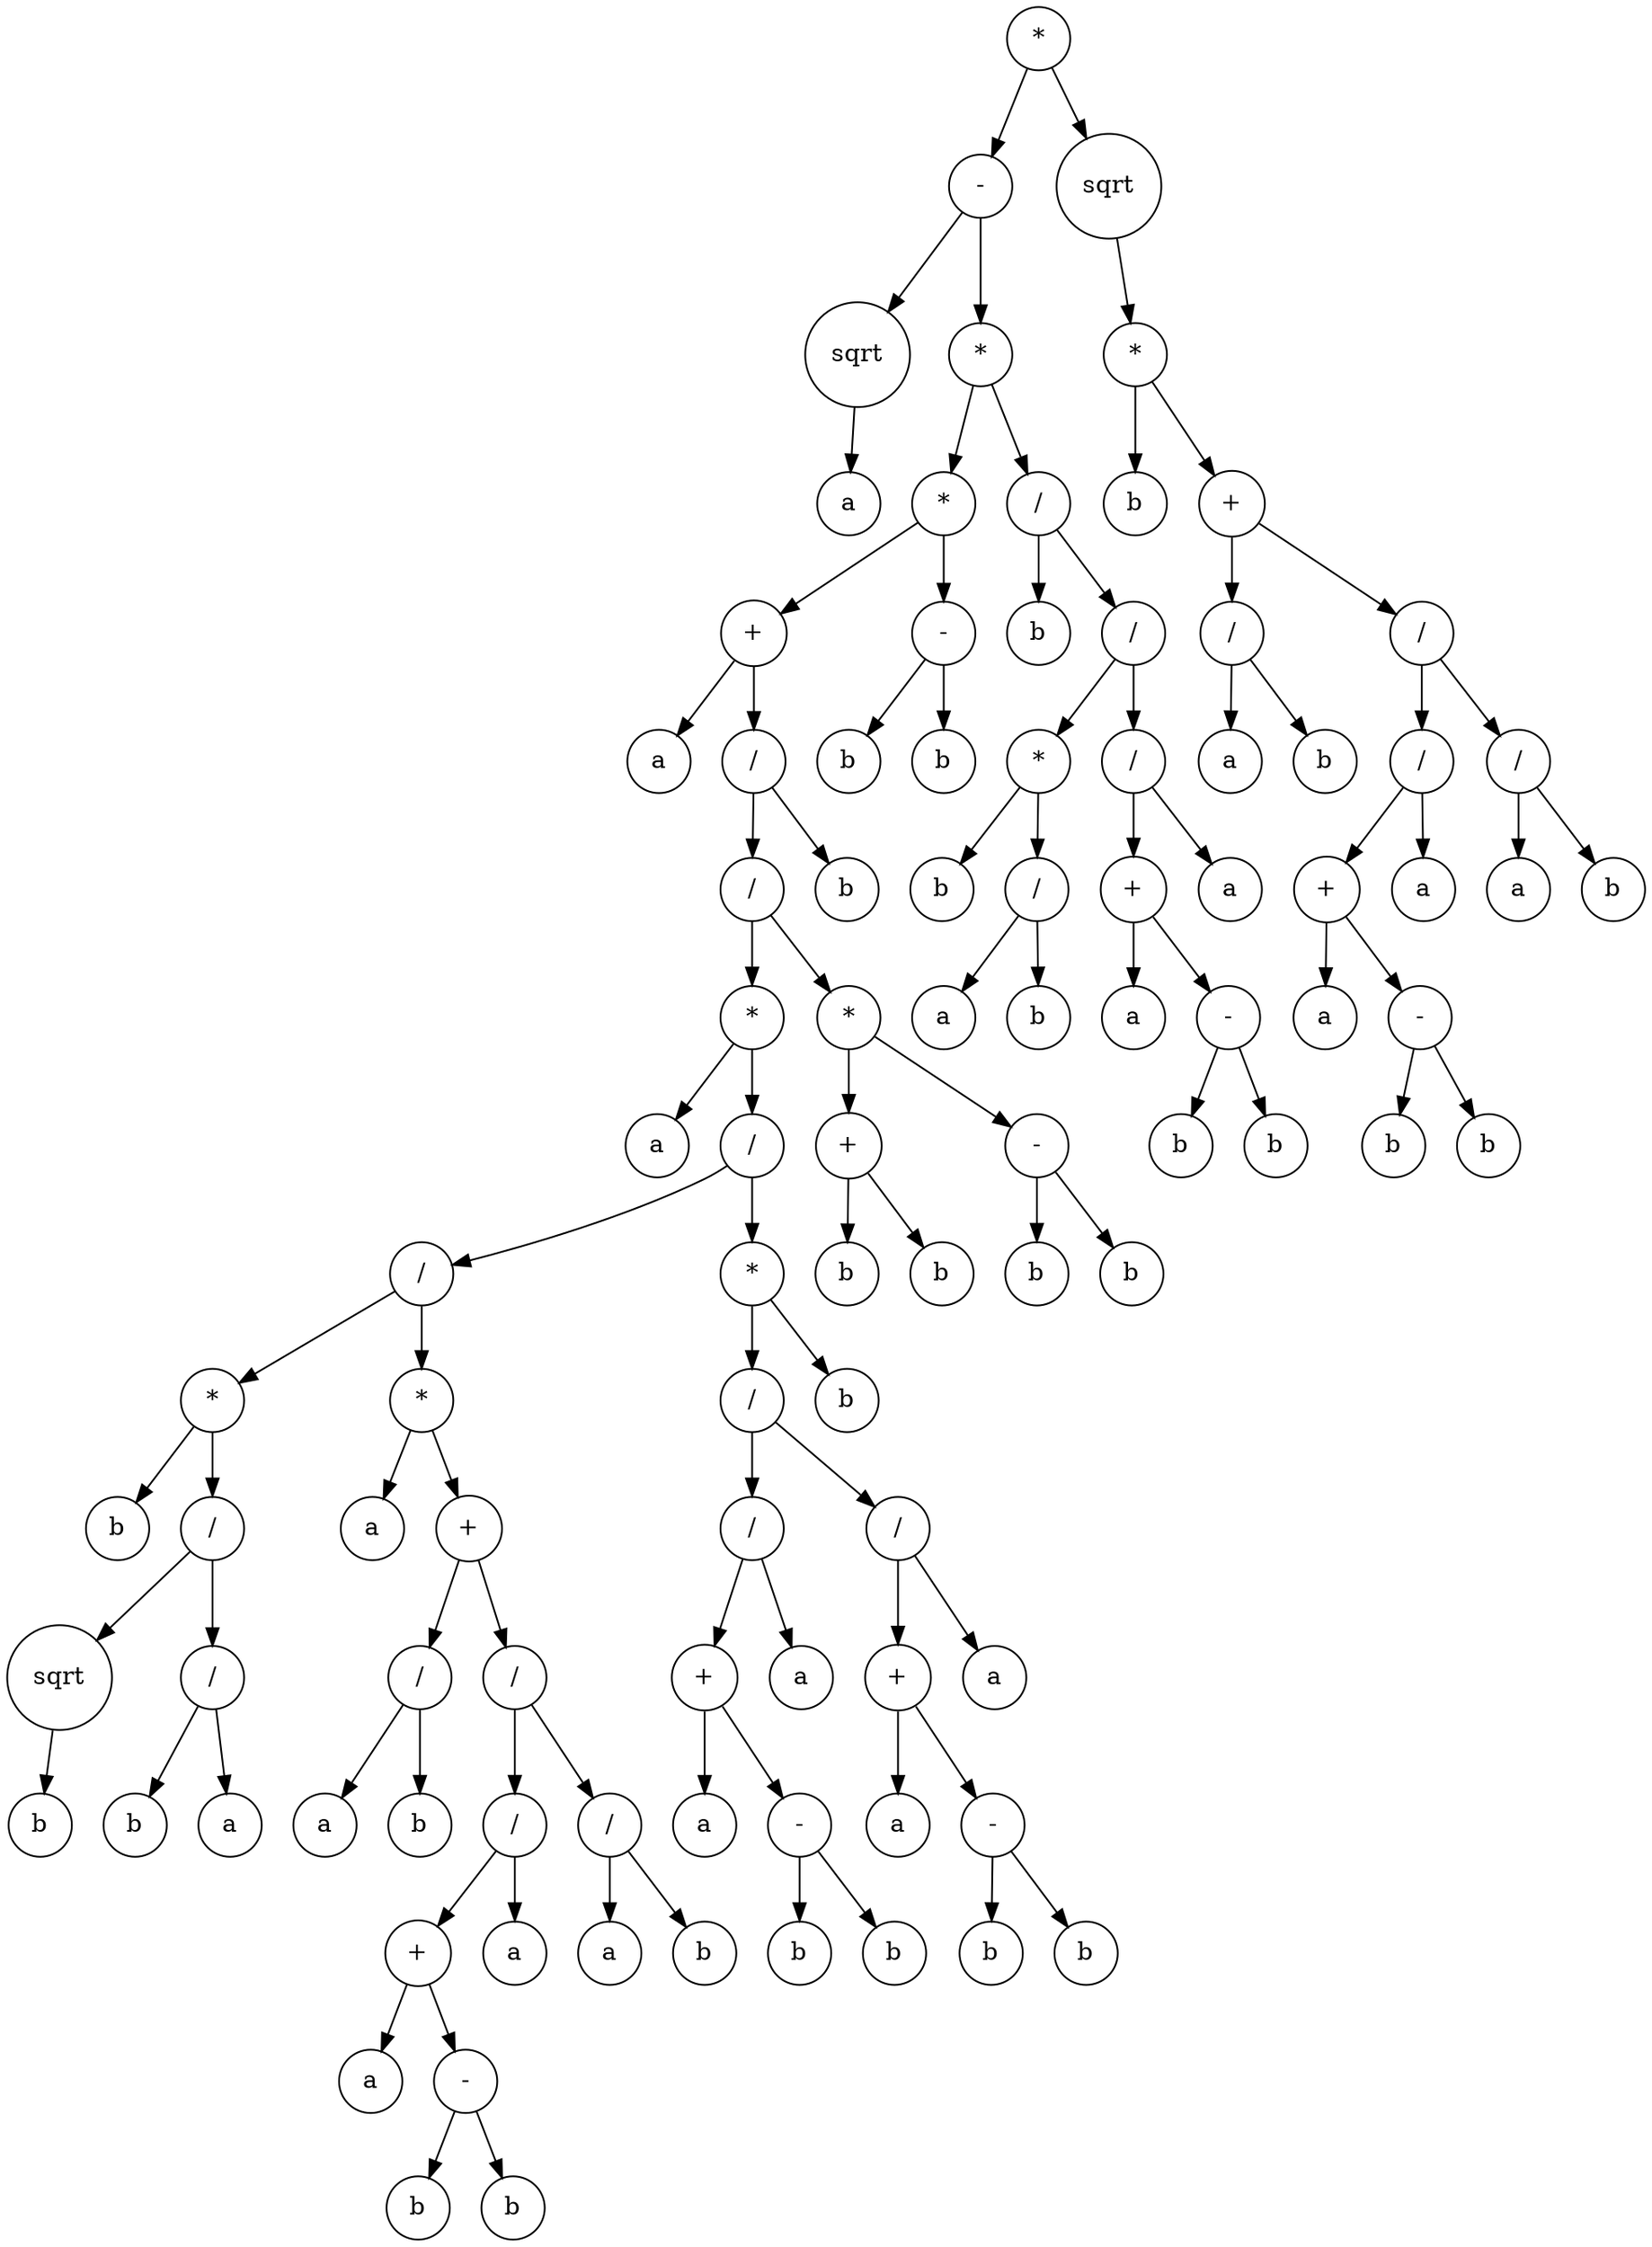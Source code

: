 digraph g {
graph [ordering=out];
node [shape=circle];
n[label = "*"];
n0[label = "-"];
n00[label = "sqrt"];
n000[label = "a"];
n00 -> n000;
n0 -> n00;
n01[label = "*"];
n010[label = "*"];
n0100[label = "+"];
n01000[label = "a"];
n0100 -> n01000;
n01001[label = "/"];
n010010[label = "/"];
n0100100[label = "*"];
n01001000[label = "a"];
n0100100 -> n01001000;
n01001001[label = "/"];
n010010010[label = "/"];
n0100100100[label = "*"];
n01001001000[label = "b"];
n0100100100 -> n01001001000;
n01001001001[label = "/"];
n010010010010[label = "sqrt"];
n0100100100100[label = "b"];
n010010010010 -> n0100100100100;
n01001001001 -> n010010010010;
n010010010011[label = "/"];
n0100100100110[label = "b"];
n010010010011 -> n0100100100110;
n0100100100111[label = "a"];
n010010010011 -> n0100100100111;
n01001001001 -> n010010010011;
n0100100100 -> n01001001001;
n010010010 -> n0100100100;
n0100100101[label = "*"];
n01001001010[label = "a"];
n0100100101 -> n01001001010;
n01001001011[label = "+"];
n010010010110[label = "/"];
n0100100101100[label = "a"];
n010010010110 -> n0100100101100;
n0100100101101[label = "b"];
n010010010110 -> n0100100101101;
n01001001011 -> n010010010110;
n010010010111[label = "/"];
n0100100101110[label = "/"];
n01001001011100[label = "+"];
n010010010111000[label = "a"];
n01001001011100 -> n010010010111000;
n010010010111001[label = "-"];
n0100100101110010[label = "b"];
n010010010111001 -> n0100100101110010;
n0100100101110011[label = "b"];
n010010010111001 -> n0100100101110011;
n01001001011100 -> n010010010111001;
n0100100101110 -> n01001001011100;
n01001001011101[label = "a"];
n0100100101110 -> n01001001011101;
n010010010111 -> n0100100101110;
n0100100101111[label = "/"];
n01001001011110[label = "a"];
n0100100101111 -> n01001001011110;
n01001001011111[label = "b"];
n0100100101111 -> n01001001011111;
n010010010111 -> n0100100101111;
n01001001011 -> n010010010111;
n0100100101 -> n01001001011;
n010010010 -> n0100100101;
n01001001 -> n010010010;
n010010011[label = "*"];
n0100100110[label = "/"];
n01001001100[label = "/"];
n010010011000[label = "+"];
n0100100110000[label = "a"];
n010010011000 -> n0100100110000;
n0100100110001[label = "-"];
n01001001100010[label = "b"];
n0100100110001 -> n01001001100010;
n01001001100011[label = "b"];
n0100100110001 -> n01001001100011;
n010010011000 -> n0100100110001;
n01001001100 -> n010010011000;
n010010011001[label = "a"];
n01001001100 -> n010010011001;
n0100100110 -> n01001001100;
n01001001101[label = "/"];
n010010011010[label = "+"];
n0100100110100[label = "a"];
n010010011010 -> n0100100110100;
n0100100110101[label = "-"];
n01001001101010[label = "b"];
n0100100110101 -> n01001001101010;
n01001001101011[label = "b"];
n0100100110101 -> n01001001101011;
n010010011010 -> n0100100110101;
n01001001101 -> n010010011010;
n010010011011[label = "a"];
n01001001101 -> n010010011011;
n0100100110 -> n01001001101;
n010010011 -> n0100100110;
n0100100111[label = "b"];
n010010011 -> n0100100111;
n01001001 -> n010010011;
n0100100 -> n01001001;
n010010 -> n0100100;
n0100101[label = "*"];
n01001010[label = "+"];
n010010100[label = "b"];
n01001010 -> n010010100;
n010010101[label = "b"];
n01001010 -> n010010101;
n0100101 -> n01001010;
n01001011[label = "-"];
n010010110[label = "b"];
n01001011 -> n010010110;
n010010111[label = "b"];
n01001011 -> n010010111;
n0100101 -> n01001011;
n010010 -> n0100101;
n01001 -> n010010;
n010011[label = "b"];
n01001 -> n010011;
n0100 -> n01001;
n010 -> n0100;
n0101[label = "-"];
n01010[label = "b"];
n0101 -> n01010;
n01011[label = "b"];
n0101 -> n01011;
n010 -> n0101;
n01 -> n010;
n011[label = "/"];
n0110[label = "b"];
n011 -> n0110;
n0111[label = "/"];
n01110[label = "*"];
n011100[label = "b"];
n01110 -> n011100;
n011101[label = "/"];
n0111010[label = "a"];
n011101 -> n0111010;
n0111011[label = "b"];
n011101 -> n0111011;
n01110 -> n011101;
n0111 -> n01110;
n01111[label = "/"];
n011110[label = "+"];
n0111100[label = "a"];
n011110 -> n0111100;
n0111101[label = "-"];
n01111010[label = "b"];
n0111101 -> n01111010;
n01111011[label = "b"];
n0111101 -> n01111011;
n011110 -> n0111101;
n01111 -> n011110;
n011111[label = "a"];
n01111 -> n011111;
n0111 -> n01111;
n011 -> n0111;
n01 -> n011;
n0 -> n01;
n -> n0;
n1[label = "sqrt"];
n10[label = "*"];
n100[label = "b"];
n10 -> n100;
n101[label = "+"];
n1010[label = "/"];
n10100[label = "a"];
n1010 -> n10100;
n10101[label = "b"];
n1010 -> n10101;
n101 -> n1010;
n1011[label = "/"];
n10110[label = "/"];
n101100[label = "+"];
n1011000[label = "a"];
n101100 -> n1011000;
n1011001[label = "-"];
n10110010[label = "b"];
n1011001 -> n10110010;
n10110011[label = "b"];
n1011001 -> n10110011;
n101100 -> n1011001;
n10110 -> n101100;
n101101[label = "a"];
n10110 -> n101101;
n1011 -> n10110;
n10111[label = "/"];
n101110[label = "a"];
n10111 -> n101110;
n101111[label = "b"];
n10111 -> n101111;
n1011 -> n10111;
n101 -> n1011;
n10 -> n101;
n1 -> n10;
n -> n1;
}

